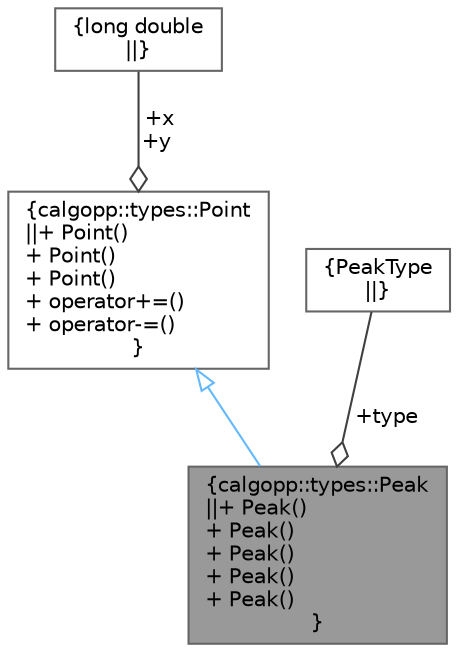 digraph "calgopp::types::Peak"
{
 // LATEX_PDF_SIZE
  bgcolor="transparent";
  edge [fontname=Helvetica,fontsize=10,labelfontname=Helvetica,labelfontsize=10];
  node [fontname=Helvetica,fontsize=10,shape=box,height=0.2,width=0.4];
  Node1 [label="{calgopp::types::Peak\n||+ Peak()\l+ Peak()\l+ Peak()\l+ Peak()\l+ Peak()\l}",height=0.2,width=0.4,color="gray40", fillcolor="grey60", style="filled", fontcolor="black",tooltip=" "];
  Node2 -> Node1 [dir="back",color="steelblue1",style="solid",arrowtail="onormal"];
  Node2 [label="{calgopp::types::Point\n||+ Point()\l+ Point()\l+ Point()\l+ operator+=()\l+ operator-=()\l}",height=0.2,width=0.4,color="gray40", fillcolor="white", style="filled",URL="$structcalgopp_1_1types_1_1Point.html",tooltip=" "];
  Node3 -> Node2 [color="grey25",style="solid",label=" +x\n+y" ,arrowhead="odiamond"];
  Node3 [label="{long double\n||}",height=0.2,width=0.4,color="gray40", fillcolor="white", style="filled",tooltip=" "];
  Node4 -> Node1 [color="grey25",style="solid",label=" +type" ,arrowhead="odiamond"];
  Node4 [label="{PeakType\n||}",height=0.2,width=0.4,color="gray40", fillcolor="white", style="filled",tooltip=" "];
}
